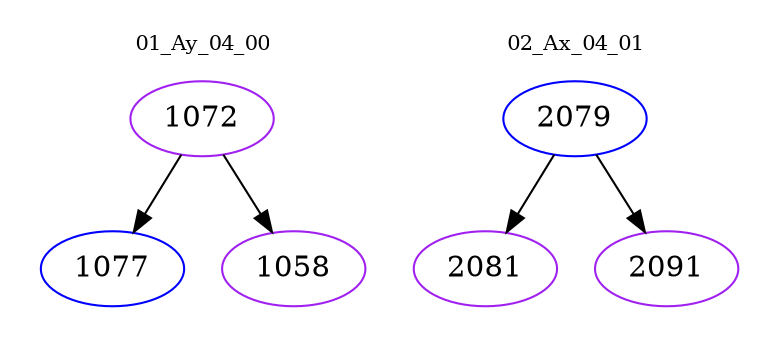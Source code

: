 digraph{
subgraph cluster_0 {
color = white
label = "01_Ay_04_00";
fontsize=10;
T0_1072 [label="1072", color="purple"]
T0_1072 -> T0_1077 [color="black"]
T0_1077 [label="1077", color="blue"]
T0_1072 -> T0_1058 [color="black"]
T0_1058 [label="1058", color="purple"]
}
subgraph cluster_1 {
color = white
label = "02_Ax_04_01";
fontsize=10;
T1_2079 [label="2079", color="blue"]
T1_2079 -> T1_2081 [color="black"]
T1_2081 [label="2081", color="purple"]
T1_2079 -> T1_2091 [color="black"]
T1_2091 [label="2091", color="purple"]
}
}
